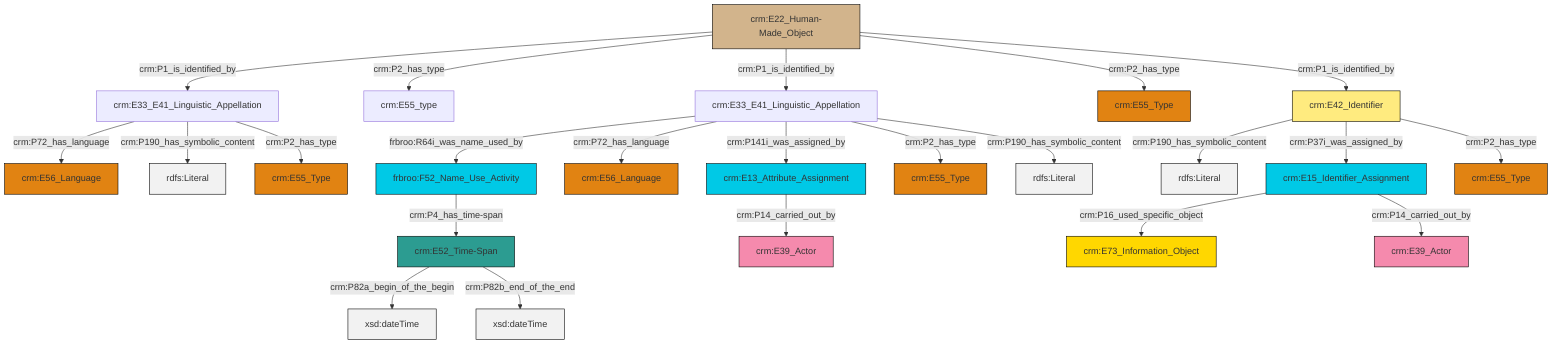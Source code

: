 graph TD
classDef Literal fill:#f2f2f2,stroke:#000000;
classDef CRM_Entity fill:#FFFFFF,stroke:#000000;
classDef Temporal_Entity fill:#00C9E6, stroke:#000000;
classDef Type fill:#E18312, stroke:#000000;
classDef Time-Span fill:#2C9C91, stroke:#000000;
classDef Appellation fill:#FFEB7F, stroke:#000000;
classDef Place fill:#008836, stroke:#000000;
classDef Persistent_Item fill:#B266B2, stroke:#000000;
classDef Conceptual_Object fill:#FFD700, stroke:#000000;
classDef Physical_Thing fill:#D2B48C, stroke:#000000;
classDef Actor fill:#f58aad, stroke:#000000;
classDef PC_Classes fill:#4ce600, stroke:#000000;
classDef Multi fill:#cccccc,stroke:#000000;

0["crm:E15_Identifier_Assignment"]:::Temporal_Entity -->|crm:P16_used_specific_object| 1["crm:E73_Information_Object"]:::Conceptual_Object
4["crm:E33_E41_Linguistic_Appellation"]:::Default -->|frbroo:R64i_was_name_used_by| 5["frbroo:F52_Name_Use_Activity"]:::Temporal_Entity
8["crm:E22_Human-Made_Object"]:::Physical_Thing -->|crm:P1_is_identified_by| 9["crm:E33_E41_Linguistic_Appellation"]:::Default
4["crm:E33_E41_Linguistic_Appellation"]:::Default -->|crm:P72_has_language| 10["crm:E56_Language"]:::Type
11["crm:E42_Identifier"]:::Appellation -->|crm:P190_has_symbolic_content| 12[rdfs:Literal]:::Literal
8["crm:E22_Human-Made_Object"]:::Physical_Thing -->|crm:P2_has_type| 13["crm:E55_type"]:::Default
14["crm:E52_Time-Span"]:::Time-Span -->|crm:P82a_begin_of_the_begin| 15[xsd:dateTime]:::Literal
14["crm:E52_Time-Span"]:::Time-Span -->|crm:P82b_end_of_the_end| 16[xsd:dateTime]:::Literal
11["crm:E42_Identifier"]:::Appellation -->|crm:P37i_was_assigned_by| 0["crm:E15_Identifier_Assignment"]:::Temporal_Entity
9["crm:E33_E41_Linguistic_Appellation"]:::Default -->|crm:P72_has_language| 18["crm:E56_Language"]:::Type
8["crm:E22_Human-Made_Object"]:::Physical_Thing -->|crm:P1_is_identified_by| 4["crm:E33_E41_Linguistic_Appellation"]:::Default
9["crm:E33_E41_Linguistic_Appellation"]:::Default -->|crm:P190_has_symbolic_content| 19[rdfs:Literal]:::Literal
4["crm:E33_E41_Linguistic_Appellation"]:::Default -->|crm:P141i_was_assigned_by| 23["crm:E13_Attribute_Assignment"]:::Temporal_Entity
4["crm:E33_E41_Linguistic_Appellation"]:::Default -->|crm:P2_has_type| 24["crm:E55_Type"]:::Type
5["frbroo:F52_Name_Use_Activity"]:::Temporal_Entity -->|crm:P4_has_time-span| 14["crm:E52_Time-Span"]:::Time-Span
8["crm:E22_Human-Made_Object"]:::Physical_Thing -->|crm:P2_has_type| 20["crm:E55_Type"]:::Type
4["crm:E33_E41_Linguistic_Appellation"]:::Default -->|crm:P190_has_symbolic_content| 25[rdfs:Literal]:::Literal
0["crm:E15_Identifier_Assignment"]:::Temporal_Entity -->|crm:P14_carried_out_by| 31["crm:E39_Actor"]:::Actor
9["crm:E33_E41_Linguistic_Appellation"]:::Default -->|crm:P2_has_type| 2["crm:E55_Type"]:::Type
11["crm:E42_Identifier"]:::Appellation -->|crm:P2_has_type| 36["crm:E55_Type"]:::Type
8["crm:E22_Human-Made_Object"]:::Physical_Thing -->|crm:P1_is_identified_by| 11["crm:E42_Identifier"]:::Appellation
23["crm:E13_Attribute_Assignment"]:::Temporal_Entity -->|crm:P14_carried_out_by| 6["crm:E39_Actor"]:::Actor